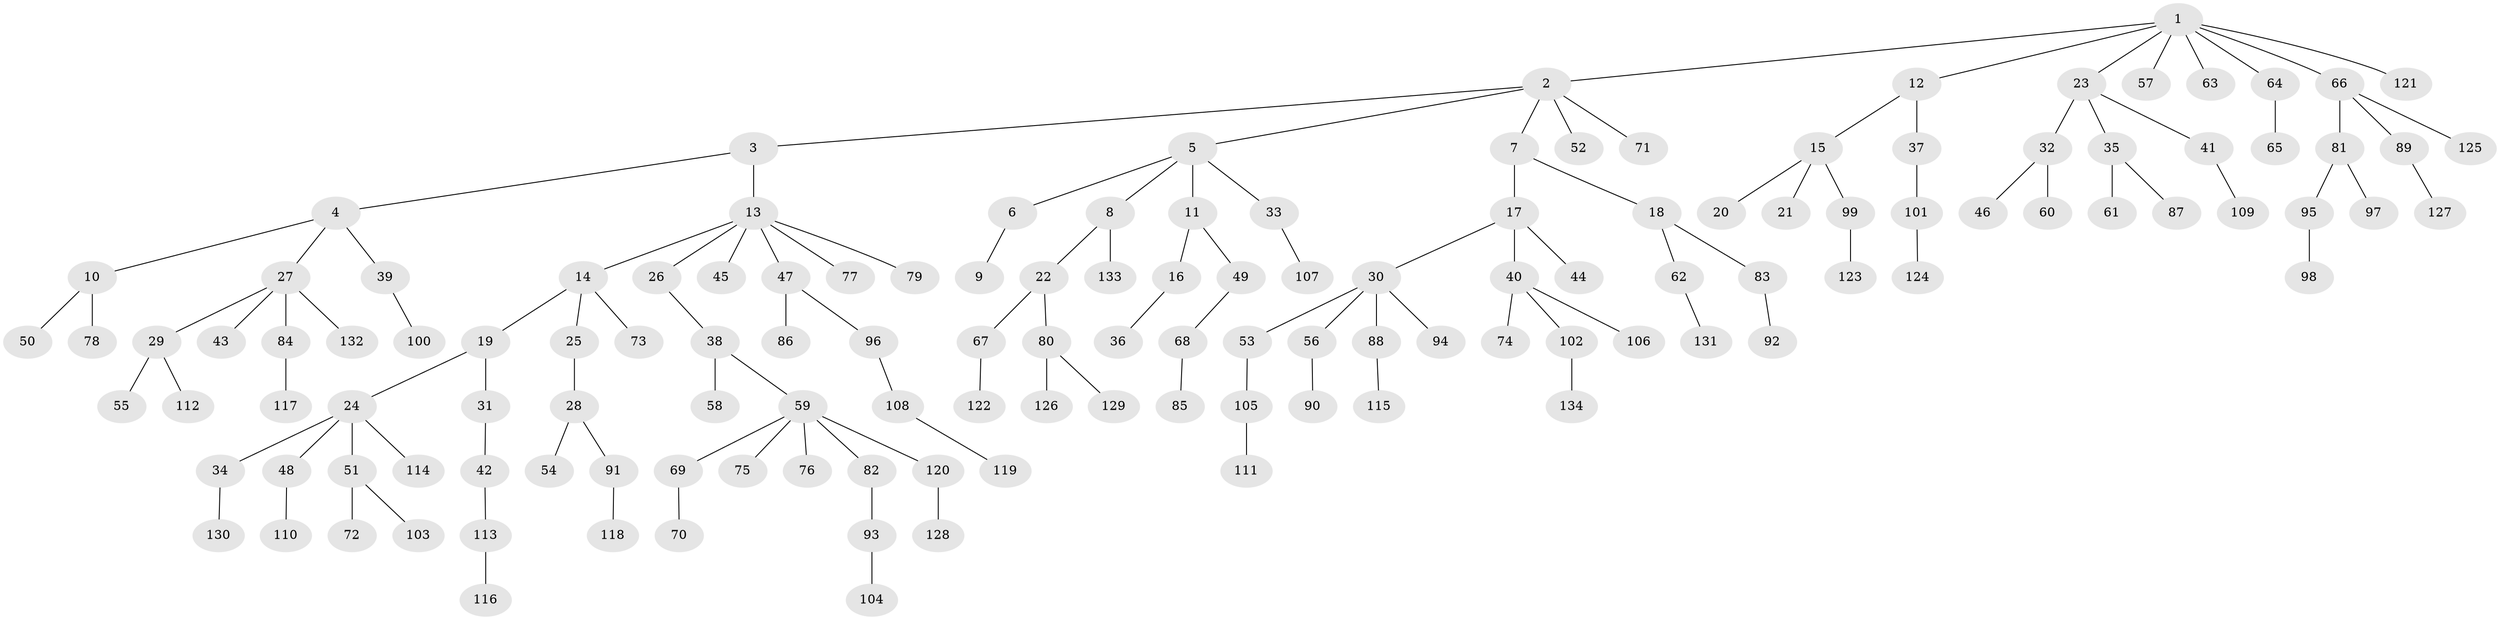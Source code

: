// coarse degree distribution, {2: 0.2037037037037037, 4: 0.07407407407407407, 1: 0.5185185185185185, 5: 0.037037037037037035, 3: 0.14814814814814814, 6: 0.018518518518518517}
// Generated by graph-tools (version 1.1) at 2025/37/03/04/25 23:37:27]
// undirected, 134 vertices, 133 edges
graph export_dot {
  node [color=gray90,style=filled];
  1;
  2;
  3;
  4;
  5;
  6;
  7;
  8;
  9;
  10;
  11;
  12;
  13;
  14;
  15;
  16;
  17;
  18;
  19;
  20;
  21;
  22;
  23;
  24;
  25;
  26;
  27;
  28;
  29;
  30;
  31;
  32;
  33;
  34;
  35;
  36;
  37;
  38;
  39;
  40;
  41;
  42;
  43;
  44;
  45;
  46;
  47;
  48;
  49;
  50;
  51;
  52;
  53;
  54;
  55;
  56;
  57;
  58;
  59;
  60;
  61;
  62;
  63;
  64;
  65;
  66;
  67;
  68;
  69;
  70;
  71;
  72;
  73;
  74;
  75;
  76;
  77;
  78;
  79;
  80;
  81;
  82;
  83;
  84;
  85;
  86;
  87;
  88;
  89;
  90;
  91;
  92;
  93;
  94;
  95;
  96;
  97;
  98;
  99;
  100;
  101;
  102;
  103;
  104;
  105;
  106;
  107;
  108;
  109;
  110;
  111;
  112;
  113;
  114;
  115;
  116;
  117;
  118;
  119;
  120;
  121;
  122;
  123;
  124;
  125;
  126;
  127;
  128;
  129;
  130;
  131;
  132;
  133;
  134;
  1 -- 2;
  1 -- 12;
  1 -- 23;
  1 -- 57;
  1 -- 63;
  1 -- 64;
  1 -- 66;
  1 -- 121;
  2 -- 3;
  2 -- 5;
  2 -- 7;
  2 -- 52;
  2 -- 71;
  3 -- 4;
  3 -- 13;
  4 -- 10;
  4 -- 27;
  4 -- 39;
  5 -- 6;
  5 -- 8;
  5 -- 11;
  5 -- 33;
  6 -- 9;
  7 -- 17;
  7 -- 18;
  8 -- 22;
  8 -- 133;
  10 -- 50;
  10 -- 78;
  11 -- 16;
  11 -- 49;
  12 -- 15;
  12 -- 37;
  13 -- 14;
  13 -- 26;
  13 -- 45;
  13 -- 47;
  13 -- 77;
  13 -- 79;
  14 -- 19;
  14 -- 25;
  14 -- 73;
  15 -- 20;
  15 -- 21;
  15 -- 99;
  16 -- 36;
  17 -- 30;
  17 -- 40;
  17 -- 44;
  18 -- 62;
  18 -- 83;
  19 -- 24;
  19 -- 31;
  22 -- 67;
  22 -- 80;
  23 -- 32;
  23 -- 35;
  23 -- 41;
  24 -- 34;
  24 -- 48;
  24 -- 51;
  24 -- 114;
  25 -- 28;
  26 -- 38;
  27 -- 29;
  27 -- 43;
  27 -- 84;
  27 -- 132;
  28 -- 54;
  28 -- 91;
  29 -- 55;
  29 -- 112;
  30 -- 53;
  30 -- 56;
  30 -- 88;
  30 -- 94;
  31 -- 42;
  32 -- 46;
  32 -- 60;
  33 -- 107;
  34 -- 130;
  35 -- 61;
  35 -- 87;
  37 -- 101;
  38 -- 58;
  38 -- 59;
  39 -- 100;
  40 -- 74;
  40 -- 102;
  40 -- 106;
  41 -- 109;
  42 -- 113;
  47 -- 86;
  47 -- 96;
  48 -- 110;
  49 -- 68;
  51 -- 72;
  51 -- 103;
  53 -- 105;
  56 -- 90;
  59 -- 69;
  59 -- 75;
  59 -- 76;
  59 -- 82;
  59 -- 120;
  62 -- 131;
  64 -- 65;
  66 -- 81;
  66 -- 89;
  66 -- 125;
  67 -- 122;
  68 -- 85;
  69 -- 70;
  80 -- 126;
  80 -- 129;
  81 -- 95;
  81 -- 97;
  82 -- 93;
  83 -- 92;
  84 -- 117;
  88 -- 115;
  89 -- 127;
  91 -- 118;
  93 -- 104;
  95 -- 98;
  96 -- 108;
  99 -- 123;
  101 -- 124;
  102 -- 134;
  105 -- 111;
  108 -- 119;
  113 -- 116;
  120 -- 128;
}
